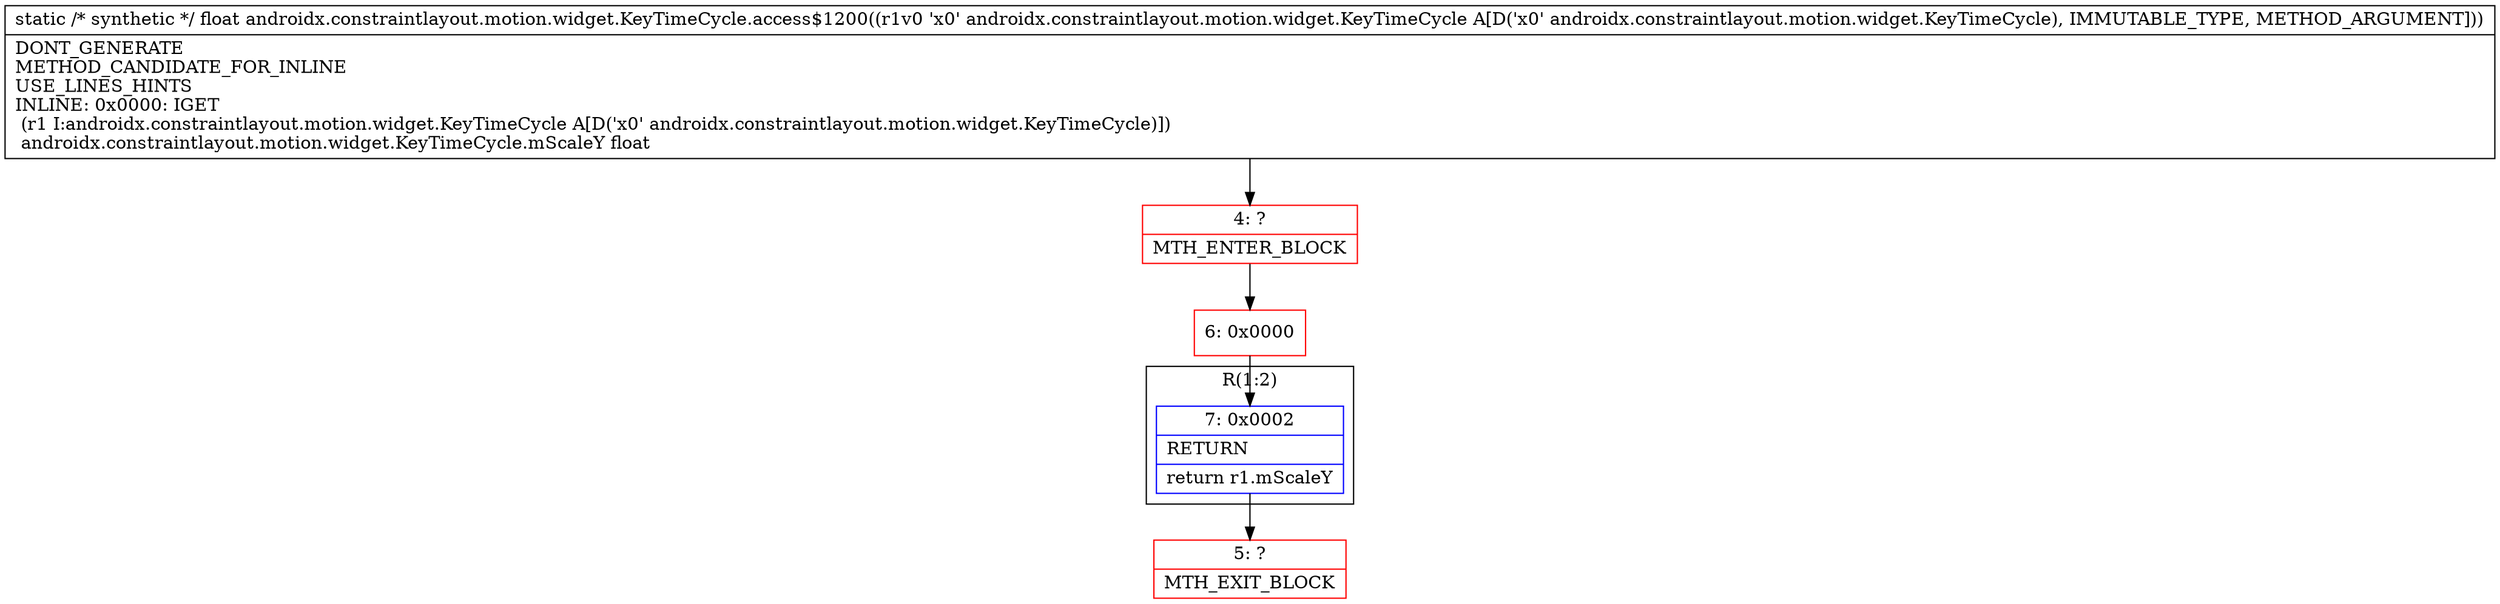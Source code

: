 digraph "CFG forandroidx.constraintlayout.motion.widget.KeyTimeCycle.access$1200(Landroidx\/constraintlayout\/motion\/widget\/KeyTimeCycle;)F" {
subgraph cluster_Region_1545460145 {
label = "R(1:2)";
node [shape=record,color=blue];
Node_7 [shape=record,label="{7\:\ 0x0002|RETURN\l|return r1.mScaleY\l}"];
}
Node_4 [shape=record,color=red,label="{4\:\ ?|MTH_ENTER_BLOCK\l}"];
Node_6 [shape=record,color=red,label="{6\:\ 0x0000}"];
Node_5 [shape=record,color=red,label="{5\:\ ?|MTH_EXIT_BLOCK\l}"];
MethodNode[shape=record,label="{static \/* synthetic *\/ float androidx.constraintlayout.motion.widget.KeyTimeCycle.access$1200((r1v0 'x0' androidx.constraintlayout.motion.widget.KeyTimeCycle A[D('x0' androidx.constraintlayout.motion.widget.KeyTimeCycle), IMMUTABLE_TYPE, METHOD_ARGUMENT]))  | DONT_GENERATE\lMETHOD_CANDIDATE_FOR_INLINE\lUSE_LINES_HINTS\lINLINE: 0x0000: IGET  \l  (r1 I:androidx.constraintlayout.motion.widget.KeyTimeCycle A[D('x0' androidx.constraintlayout.motion.widget.KeyTimeCycle)])\l androidx.constraintlayout.motion.widget.KeyTimeCycle.mScaleY float\l}"];
MethodNode -> Node_4;Node_7 -> Node_5;
Node_4 -> Node_6;
Node_6 -> Node_7;
}

